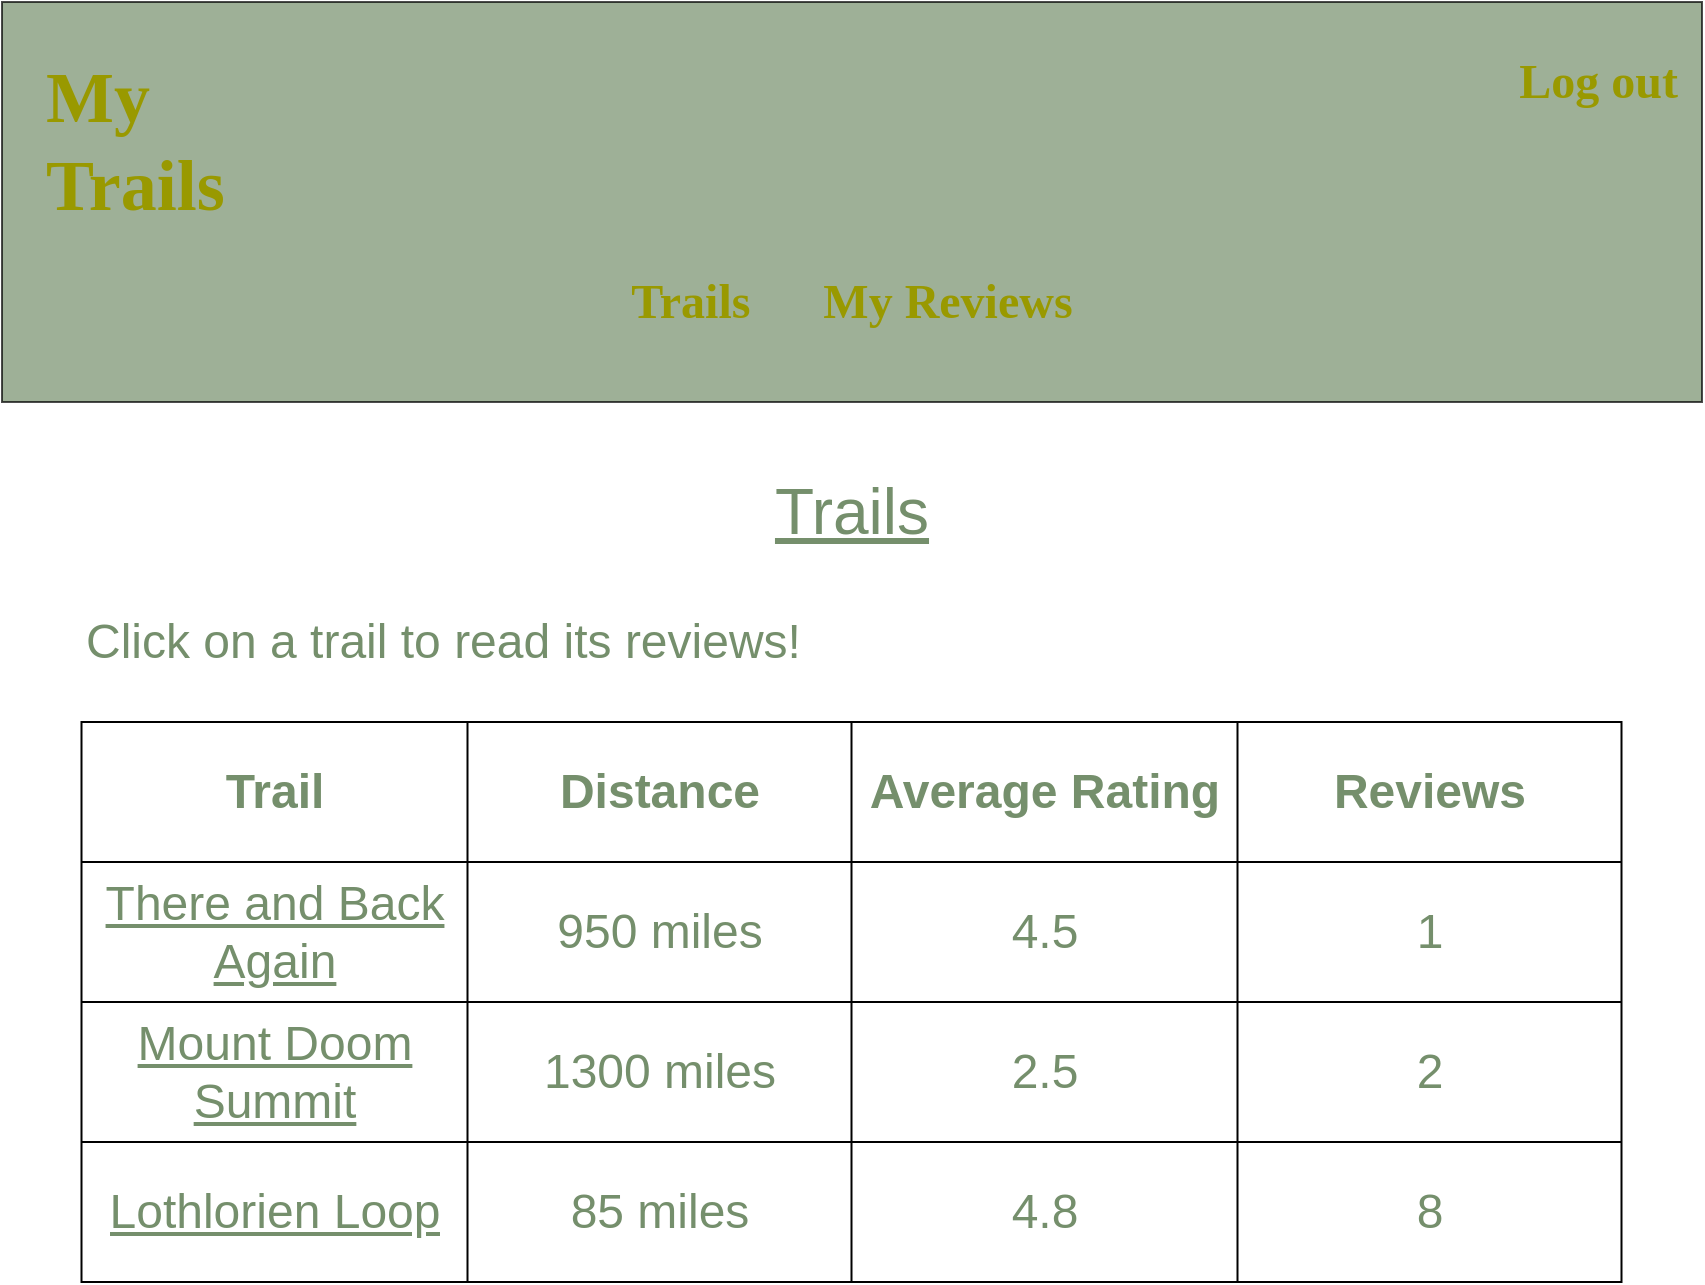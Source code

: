<mxfile>
    <diagram id="vAeUh7GE5oxJhPm7hiSd" name="Page-1">
        <mxGraphModel dx="859" dy="513" grid="1" gridSize="10" guides="1" tooltips="1" connect="1" arrows="1" fold="1" page="1" pageScale="1" pageWidth="850" pageHeight="1100" background="none" math="0" shadow="0">
            <root>
                <mxCell id="0"/>
                <mxCell id="1" parent="0"/>
                <mxCell id="2" value="" style="whiteSpace=wrap;html=1;fillColor=#758F6C;movable=0;resizable=0;rotatable=0;deletable=0;editable=0;connectable=0;opacity=70;" parent="1" vertex="1">
                    <mxGeometry width="850" height="200" as="geometry"/>
                </mxCell>
                <mxCell id="3" value="&lt;font face=&quot;Verdana&quot; style=&quot;font-size: 36px;&quot;&gt;My&lt;br&gt;Trails&lt;/font&gt;" style="text;strokeColor=none;align=left;fillColor=none;html=1;verticalAlign=middle;whiteSpace=wrap;rounded=0;fontColor=#999900;fontStyle=1;labelBorderColor=none;" parent="1" vertex="1">
                    <mxGeometry x="20" y="20" width="210" height="100" as="geometry"/>
                </mxCell>
                <mxCell id="6" value="&lt;div style=&quot;&quot;&gt;&lt;font face=&quot;Verdana&quot;&gt;&lt;span style=&quot;font-size: 24px;&quot;&gt;Log out&lt;/span&gt;&lt;/font&gt;&lt;/div&gt;" style="text;strokeColor=none;align=right;fillColor=none;html=1;verticalAlign=middle;whiteSpace=wrap;rounded=0;fontColor=#999900;fontStyle=1;labelBorderColor=none;" parent="1" vertex="1">
                    <mxGeometry x="690" y="10" width="150" height="60" as="geometry"/>
                </mxCell>
                <mxCell id="18" value="&lt;font style=&quot;font-size: 24px;&quot; color=&quot;#758f6c&quot;&gt;Click on a trail to read its reviews!&lt;/font&gt;" style="text;strokeColor=none;align=left;fillColor=none;html=1;verticalAlign=middle;whiteSpace=wrap;rounded=0;fontColor=#B3B300;" parent="1" vertex="1">
                    <mxGeometry x="40" y="280" width="650" height="80" as="geometry"/>
                </mxCell>
                <mxCell id="30" value="" style="shape=table;startSize=0;container=1;collapsible=0;childLayout=tableLayout;fontSize=24;fontColor=#758F6C;strokeColor=default;" parent="1" vertex="1">
                    <mxGeometry x="39.75" y="360" width="770" height="280" as="geometry"/>
                </mxCell>
                <mxCell id="31" value="" style="shape=tableRow;horizontal=0;startSize=0;swimlaneHead=0;swimlaneBody=0;top=0;left=0;bottom=0;right=0;collapsible=0;dropTarget=0;fillColor=none;points=[[0,0.5],[1,0.5]];portConstraint=eastwest;fontSize=24;fontColor=#758F6C;" parent="30" vertex="1">
                    <mxGeometry width="770" height="70" as="geometry"/>
                </mxCell>
                <mxCell id="32" value="Trail" style="shape=partialRectangle;html=1;whiteSpace=wrap;connectable=0;overflow=hidden;fillColor=none;top=0;left=0;bottom=0;right=0;pointerEvents=1;fontSize=24;fontColor=#758F6C;fontStyle=1" parent="31" vertex="1">
                    <mxGeometry width="193" height="70" as="geometry">
                        <mxRectangle width="193" height="70" as="alternateBounds"/>
                    </mxGeometry>
                </mxCell>
                <mxCell id="33" value="Distance" style="shape=partialRectangle;html=1;whiteSpace=wrap;connectable=0;overflow=hidden;fillColor=none;top=0;left=0;bottom=0;right=0;pointerEvents=1;fontSize=24;fontColor=#758F6C;fontStyle=1" parent="31" vertex="1">
                    <mxGeometry x="193" width="192" height="70" as="geometry">
                        <mxRectangle width="192" height="70" as="alternateBounds"/>
                    </mxGeometry>
                </mxCell>
                <mxCell id="34" value="Average Rating" style="shape=partialRectangle;html=1;whiteSpace=wrap;connectable=0;overflow=hidden;fillColor=none;top=0;left=0;bottom=0;right=0;pointerEvents=1;fontSize=24;fontColor=#758F6C;fontStyle=1" parent="31" vertex="1">
                    <mxGeometry x="385" width="193" height="70" as="geometry">
                        <mxRectangle width="193" height="70" as="alternateBounds"/>
                    </mxGeometry>
                </mxCell>
                <mxCell id="35" value="Reviews" style="shape=partialRectangle;html=1;whiteSpace=wrap;connectable=0;overflow=hidden;fillColor=none;top=0;left=0;bottom=0;right=0;pointerEvents=1;fontSize=24;fontColor=#758F6C;fontStyle=1" parent="31" vertex="1">
                    <mxGeometry x="578" width="192" height="70" as="geometry">
                        <mxRectangle width="192" height="70" as="alternateBounds"/>
                    </mxGeometry>
                </mxCell>
                <mxCell id="36" value="" style="shape=tableRow;horizontal=0;startSize=0;swimlaneHead=0;swimlaneBody=0;top=0;left=0;bottom=0;right=0;collapsible=0;dropTarget=0;fillColor=none;points=[[0,0.5],[1,0.5]];portConstraint=eastwest;fontSize=24;fontColor=#758F6C;" parent="30" vertex="1">
                    <mxGeometry y="70" width="770" height="70" as="geometry"/>
                </mxCell>
                <mxCell id="37" value="There and Back Again" style="shape=partialRectangle;html=1;whiteSpace=wrap;connectable=0;overflow=hidden;fillColor=none;top=0;left=0;bottom=0;right=0;pointerEvents=1;fontSize=24;fontColor=#758F6C;strokeColor=default;perimeterSpacing=0;fontStyle=4" parent="36" vertex="1">
                    <mxGeometry width="193" height="70" as="geometry">
                        <mxRectangle width="193" height="70" as="alternateBounds"/>
                    </mxGeometry>
                </mxCell>
                <mxCell id="38" value="950 miles" style="shape=partialRectangle;html=1;whiteSpace=wrap;connectable=0;overflow=hidden;fillColor=none;top=0;left=0;bottom=0;right=0;pointerEvents=1;fontSize=24;fontColor=#758F6C;strokeColor=default;perimeterSpacing=0;" parent="36" vertex="1">
                    <mxGeometry x="193" width="192" height="70" as="geometry">
                        <mxRectangle width="192" height="70" as="alternateBounds"/>
                    </mxGeometry>
                </mxCell>
                <mxCell id="39" value="4.5" style="shape=partialRectangle;html=1;whiteSpace=wrap;connectable=0;overflow=hidden;fillColor=none;top=0;left=0;bottom=0;right=0;pointerEvents=1;fontSize=24;fontColor=#758F6C;strokeColor=default;perimeterSpacing=0;" parent="36" vertex="1">
                    <mxGeometry x="385" width="193" height="70" as="geometry">
                        <mxRectangle width="193" height="70" as="alternateBounds"/>
                    </mxGeometry>
                </mxCell>
                <mxCell id="40" value="1" style="shape=partialRectangle;html=1;whiteSpace=wrap;connectable=0;overflow=hidden;fillColor=none;top=0;left=0;bottom=0;right=0;pointerEvents=1;fontSize=24;fontColor=#758F6C;strokeColor=default;perimeterSpacing=0;" parent="36" vertex="1">
                    <mxGeometry x="578" width="192" height="70" as="geometry">
                        <mxRectangle width="192" height="70" as="alternateBounds"/>
                    </mxGeometry>
                </mxCell>
                <mxCell id="41" value="" style="shape=tableRow;horizontal=0;startSize=0;swimlaneHead=0;swimlaneBody=0;top=0;left=0;bottom=0;right=0;collapsible=0;dropTarget=0;fillColor=none;points=[[0,0.5],[1,0.5]];portConstraint=eastwest;fontSize=24;fontColor=#758F6C;" parent="30" vertex="1">
                    <mxGeometry y="140" width="770" height="70" as="geometry"/>
                </mxCell>
                <mxCell id="42" value="Mount Doom Summit" style="shape=partialRectangle;html=1;whiteSpace=wrap;connectable=0;overflow=hidden;fillColor=none;top=0;left=0;bottom=0;right=0;pointerEvents=1;fontSize=24;fontColor=#758F6C;fontStyle=4" parent="41" vertex="1">
                    <mxGeometry width="193" height="70" as="geometry">
                        <mxRectangle width="193" height="70" as="alternateBounds"/>
                    </mxGeometry>
                </mxCell>
                <mxCell id="43" value="1300 miles" style="shape=partialRectangle;html=1;whiteSpace=wrap;connectable=0;overflow=hidden;fillColor=none;top=0;left=0;bottom=0;right=0;pointerEvents=1;fontSize=24;fontColor=#758F6C;" parent="41" vertex="1">
                    <mxGeometry x="193" width="192" height="70" as="geometry">
                        <mxRectangle width="192" height="70" as="alternateBounds"/>
                    </mxGeometry>
                </mxCell>
                <mxCell id="44" value="2.5" style="shape=partialRectangle;html=1;whiteSpace=wrap;connectable=0;overflow=hidden;fillColor=none;top=0;left=0;bottom=0;right=0;pointerEvents=1;fontSize=24;fontColor=#758F6C;" parent="41" vertex="1">
                    <mxGeometry x="385" width="193" height="70" as="geometry">
                        <mxRectangle width="193" height="70" as="alternateBounds"/>
                    </mxGeometry>
                </mxCell>
                <mxCell id="45" value="2" style="shape=partialRectangle;html=1;whiteSpace=wrap;connectable=0;overflow=hidden;fillColor=none;top=0;left=0;bottom=0;right=0;pointerEvents=1;fontSize=24;fontColor=#758F6C;" parent="41" vertex="1">
                    <mxGeometry x="578" width="192" height="70" as="geometry">
                        <mxRectangle width="192" height="70" as="alternateBounds"/>
                    </mxGeometry>
                </mxCell>
                <mxCell id="51" style="shape=tableRow;horizontal=0;startSize=0;swimlaneHead=0;swimlaneBody=0;top=0;left=0;bottom=0;right=0;collapsible=0;dropTarget=0;fillColor=none;points=[[0,0.5],[1,0.5]];portConstraint=eastwest;fontSize=24;fontColor=#758F6C;" parent="30" vertex="1">
                    <mxGeometry y="210" width="770" height="70" as="geometry"/>
                </mxCell>
                <mxCell id="52" value="Lothlorien Loop" style="shape=partialRectangle;html=1;whiteSpace=wrap;connectable=0;overflow=hidden;fillColor=none;top=0;left=0;bottom=0;right=0;pointerEvents=1;fontSize=24;fontColor=#758F6C;fontStyle=4" parent="51" vertex="1">
                    <mxGeometry width="193" height="70" as="geometry">
                        <mxRectangle width="193" height="70" as="alternateBounds"/>
                    </mxGeometry>
                </mxCell>
                <mxCell id="53" value="85 miles" style="shape=partialRectangle;html=1;whiteSpace=wrap;connectable=0;overflow=hidden;fillColor=none;top=0;left=0;bottom=0;right=0;pointerEvents=1;fontSize=24;fontColor=#758F6C;" parent="51" vertex="1">
                    <mxGeometry x="193" width="192" height="70" as="geometry">
                        <mxRectangle width="192" height="70" as="alternateBounds"/>
                    </mxGeometry>
                </mxCell>
                <mxCell id="54" value="4.8" style="shape=partialRectangle;html=1;whiteSpace=wrap;connectable=0;overflow=hidden;fillColor=none;top=0;left=0;bottom=0;right=0;pointerEvents=1;fontSize=24;fontColor=#758F6C;" parent="51" vertex="1">
                    <mxGeometry x="385" width="193" height="70" as="geometry">
                        <mxRectangle width="193" height="70" as="alternateBounds"/>
                    </mxGeometry>
                </mxCell>
                <mxCell id="55" value="8" style="shape=partialRectangle;html=1;whiteSpace=wrap;connectable=0;overflow=hidden;fillColor=none;top=0;left=0;bottom=0;right=0;pointerEvents=1;fontSize=24;fontColor=#758F6C;" parent="51" vertex="1">
                    <mxGeometry x="578" width="192" height="70" as="geometry">
                        <mxRectangle width="192" height="70" as="alternateBounds"/>
                    </mxGeometry>
                </mxCell>
                <mxCell id="57" value="&lt;div style=&quot;&quot;&gt;&lt;font face=&quot;Verdana&quot;&gt;&lt;span style=&quot;font-size: 24px;&quot;&gt;Trails&amp;nbsp;&lt;span style=&quot;white-space: pre;&quot;&gt;&#9;&lt;/span&gt;My Reviews&lt;/span&gt;&lt;/font&gt;&lt;/div&gt;" style="text;strokeColor=none;align=center;fillColor=none;html=1;verticalAlign=middle;whiteSpace=wrap;rounded=0;fontColor=#999900;fontStyle=1;labelBorderColor=none;strokeOpacity=100;" parent="1" vertex="1">
                    <mxGeometry x="194" y="120" width="462" height="60" as="geometry"/>
                </mxCell>
                <mxCell id="58" value="&lt;font color=&quot;#758f6c&quot;&gt;&lt;span style=&quot;font-size: 32px;&quot;&gt;&lt;u&gt;Trails&lt;/u&gt;&lt;/span&gt;&lt;/font&gt;" style="text;strokeColor=none;align=center;fillColor=none;html=1;verticalAlign=middle;whiteSpace=wrap;rounded=0;fontColor=#B3B300;" vertex="1" parent="1">
                    <mxGeometry x="270" y="230" width="309.5" height="50" as="geometry"/>
                </mxCell>
            </root>
        </mxGraphModel>
    </diagram>
</mxfile>
